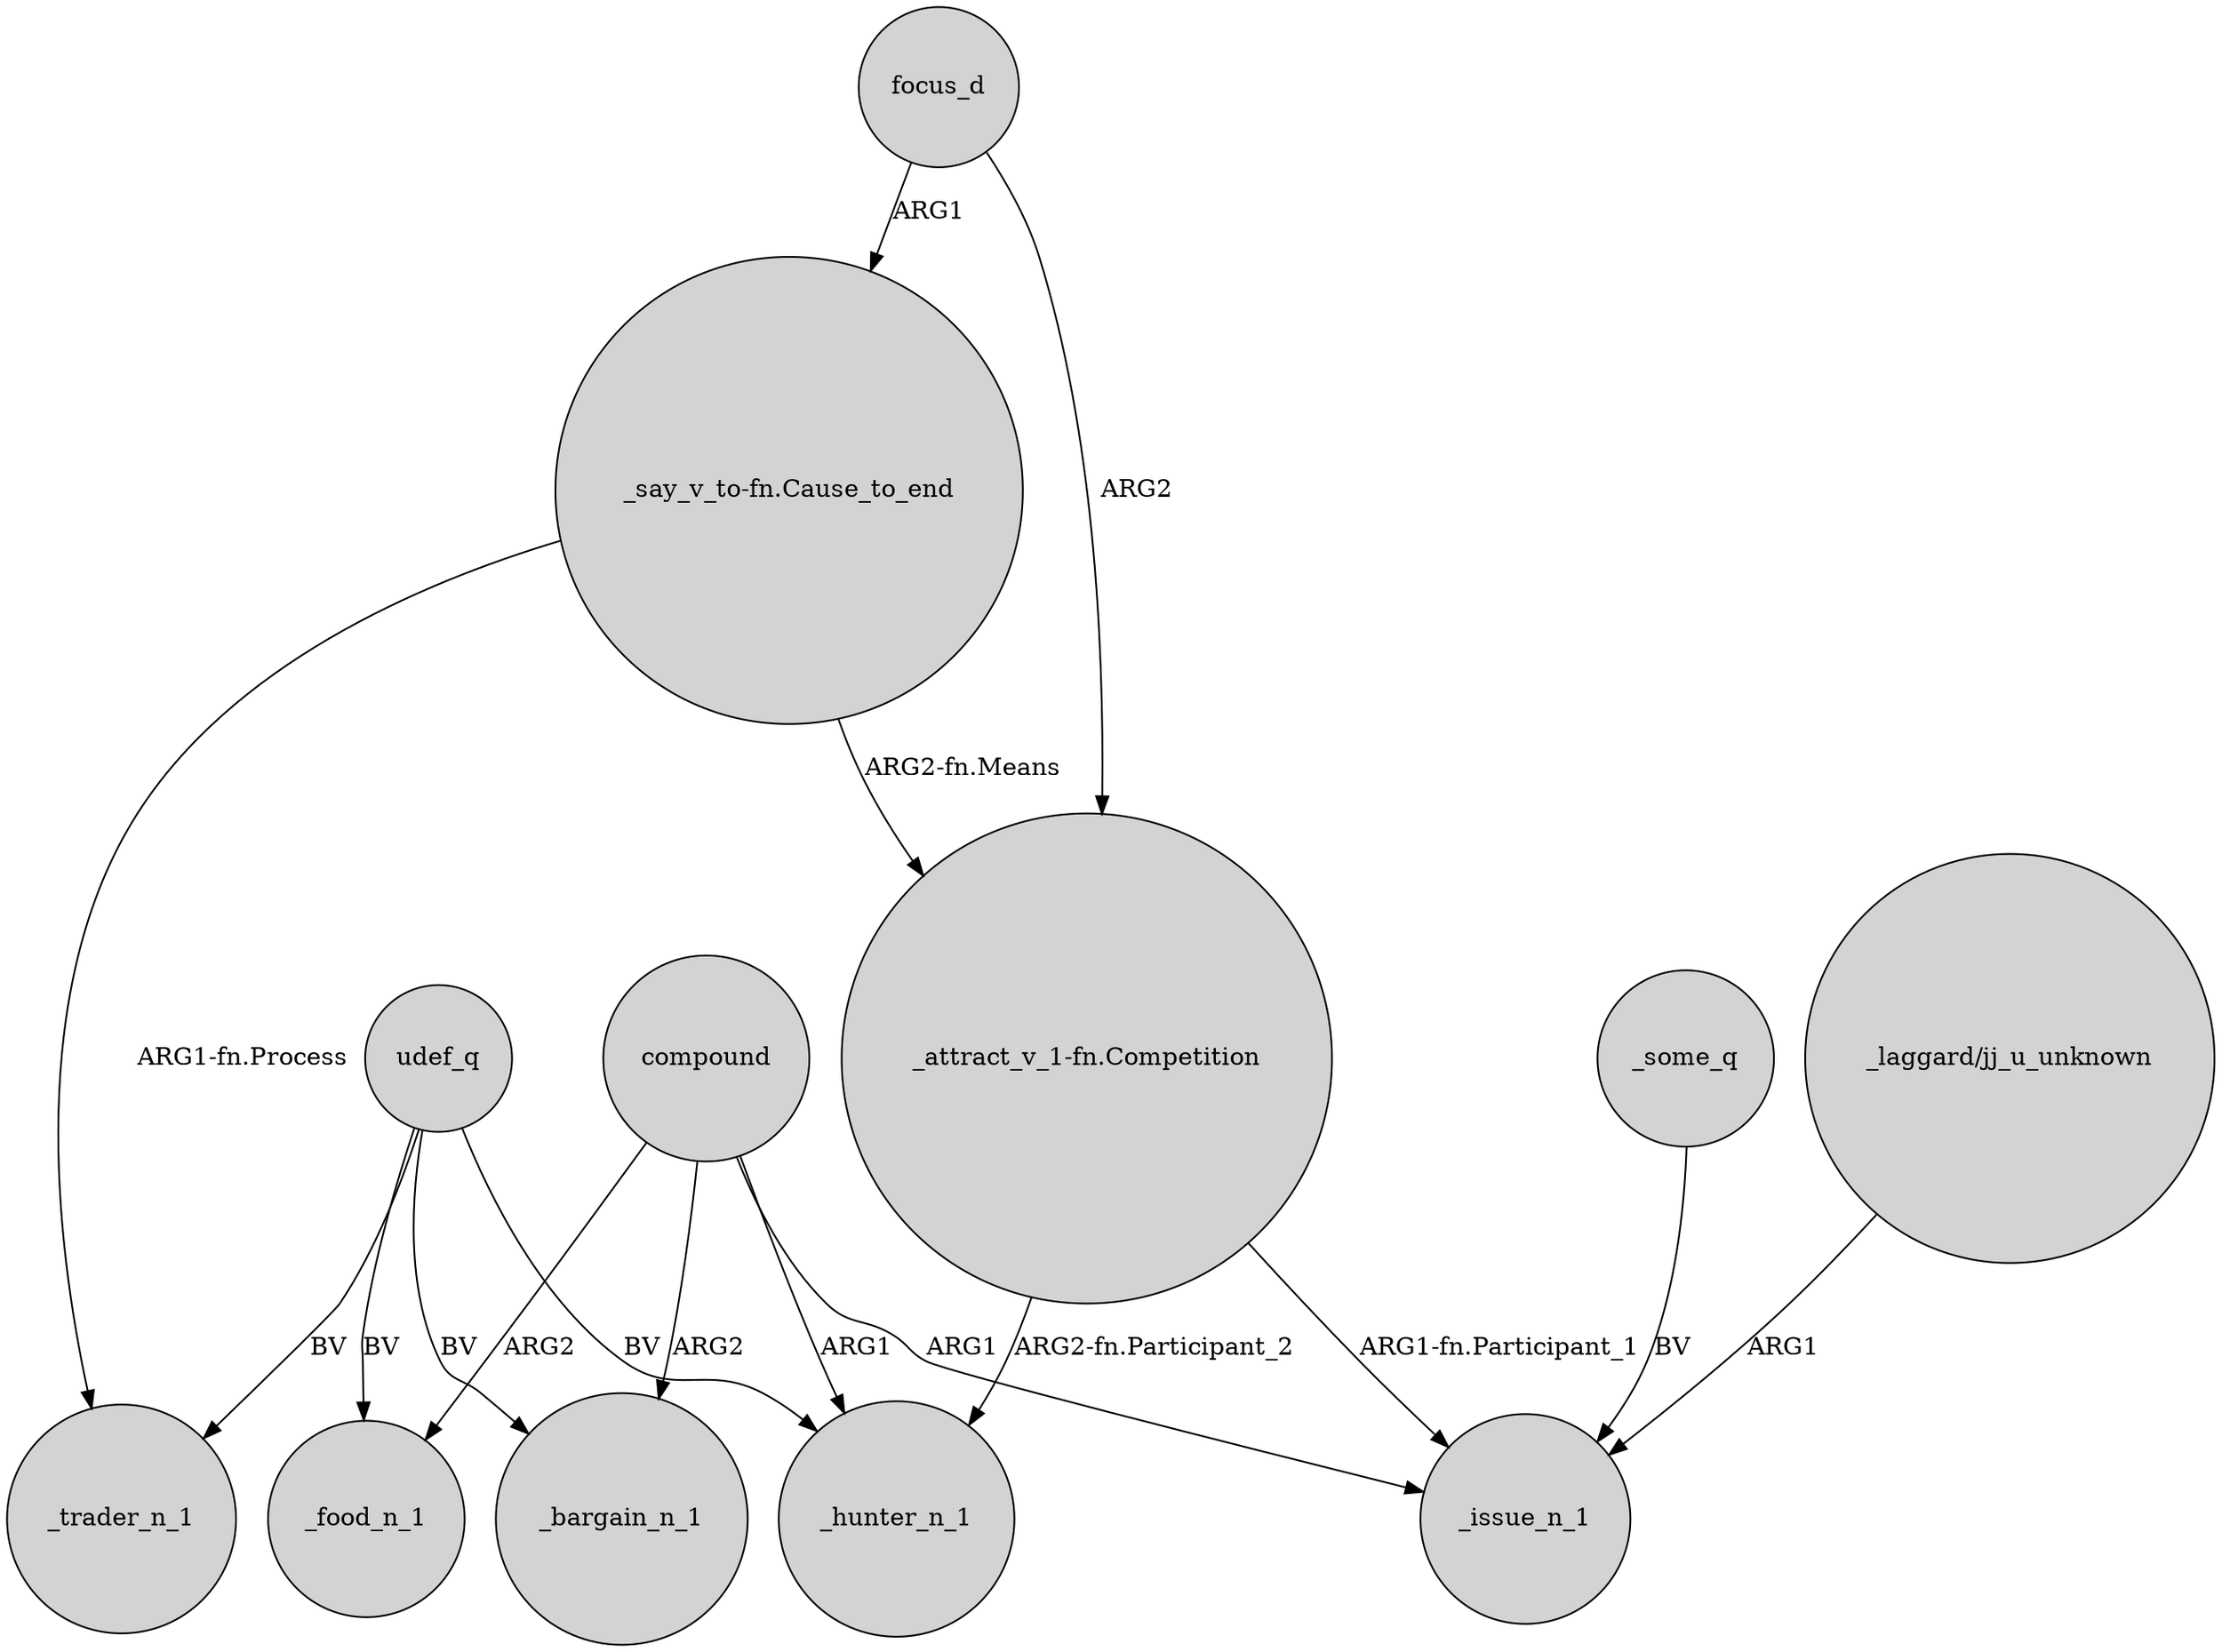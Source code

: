 digraph {
	node [shape=circle style=filled]
	"_say_v_to-fn.Cause_to_end" -> _trader_n_1 [label="ARG1-fn.Process"]
	compound -> _food_n_1 [label=ARG2]
	focus_d -> "_attract_v_1-fn.Competition" [label=ARG2]
	udef_q -> _food_n_1 [label=BV]
	udef_q -> _hunter_n_1 [label=BV]
	udef_q -> _trader_n_1 [label=BV]
	"_say_v_to-fn.Cause_to_end" -> "_attract_v_1-fn.Competition" [label="ARG2-fn.Means"]
	udef_q -> _bargain_n_1 [label=BV]
	compound -> _hunter_n_1 [label=ARG1]
	focus_d -> "_say_v_to-fn.Cause_to_end" [label=ARG1]
	compound -> _issue_n_1 [label=ARG1]
	compound -> _bargain_n_1 [label=ARG2]
	"_attract_v_1-fn.Competition" -> _issue_n_1 [label="ARG1-fn.Participant_1"]
	_some_q -> _issue_n_1 [label=BV]
	"_attract_v_1-fn.Competition" -> _hunter_n_1 [label="ARG2-fn.Participant_2"]
	"_laggard/jj_u_unknown" -> _issue_n_1 [label=ARG1]
}
